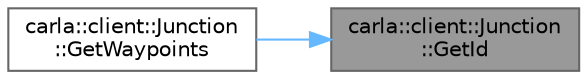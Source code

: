 digraph "carla::client::Junction::GetId"
{
 // INTERACTIVE_SVG=YES
 // LATEX_PDF_SIZE
  bgcolor="transparent";
  edge [fontname=Helvetica,fontsize=10,labelfontname=Helvetica,labelfontsize=10];
  node [fontname=Helvetica,fontsize=10,shape=box,height=0.2,width=0.4];
  rankdir="RL";
  Node1 [id="Node000001",label="carla::client::Junction\l::GetId",height=0.2,width=0.4,color="gray40", fillcolor="grey60", style="filled", fontcolor="black",tooltip=" "];
  Node1 -> Node2 [id="edge1_Node000001_Node000002",dir="back",color="steelblue1",style="solid",tooltip=" "];
  Node2 [id="Node000002",label="carla::client::Junction\l::GetWaypoints",height=0.2,width=0.4,color="grey40", fillcolor="white", style="filled",URL="$dc/df7/classcarla_1_1client_1_1Junction.html#a73969a3a8ea39e3b5287e76119c150cd",tooltip=" "];
}
